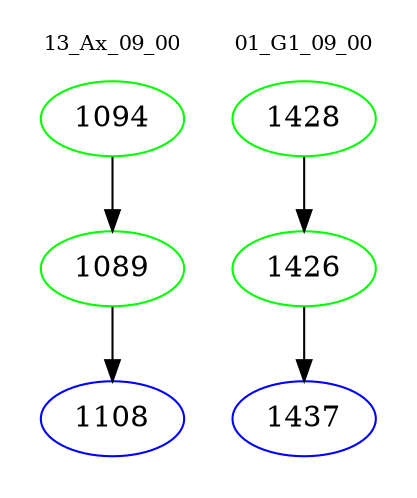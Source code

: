 digraph{
subgraph cluster_0 {
color = white
label = "13_Ax_09_00";
fontsize=10;
T0_1094 [label="1094", color="green"]
T0_1094 -> T0_1089 [color="black"]
T0_1089 [label="1089", color="green"]
T0_1089 -> T0_1108 [color="black"]
T0_1108 [label="1108", color="blue"]
}
subgraph cluster_1 {
color = white
label = "01_G1_09_00";
fontsize=10;
T1_1428 [label="1428", color="green"]
T1_1428 -> T1_1426 [color="black"]
T1_1426 [label="1426", color="green"]
T1_1426 -> T1_1437 [color="black"]
T1_1437 [label="1437", color="blue"]
}
}
